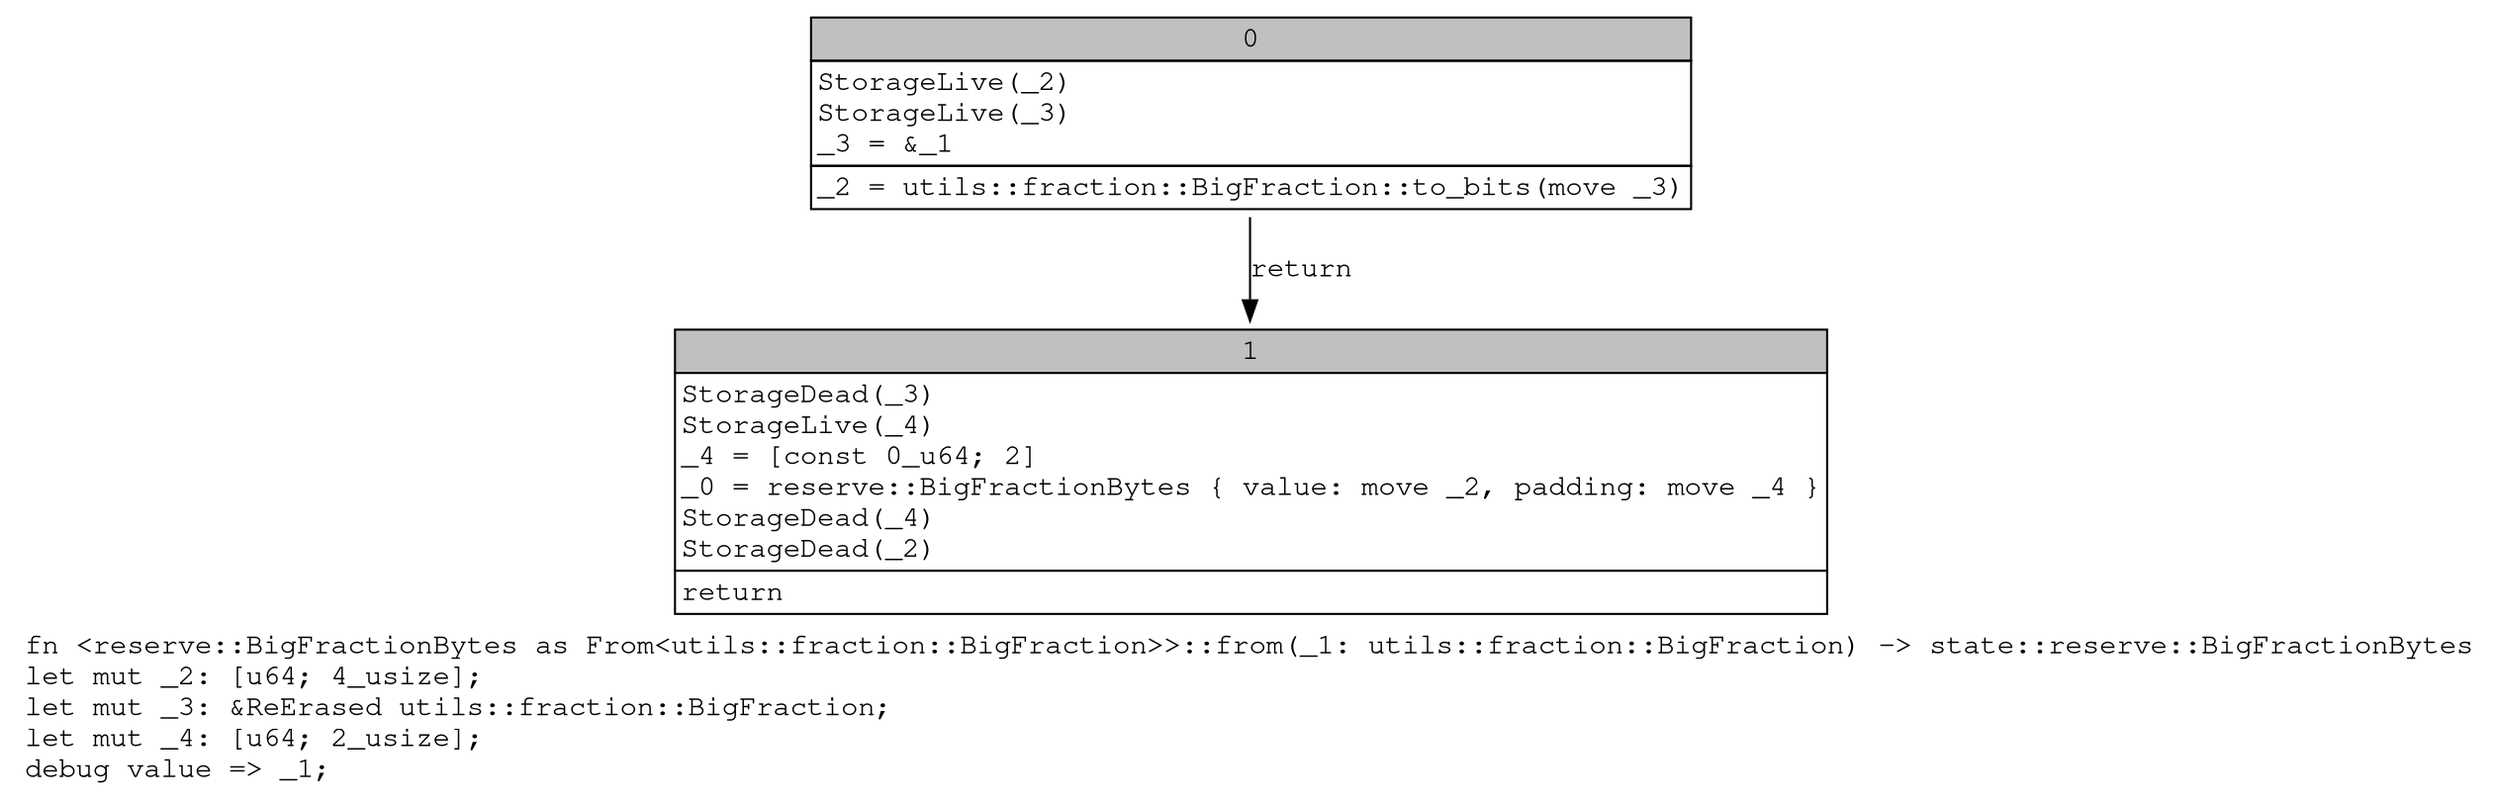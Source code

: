 digraph Mir_0_1864 {
    graph [fontname="Courier, monospace"];
    node [fontname="Courier, monospace"];
    edge [fontname="Courier, monospace"];
    label=<fn &lt;reserve::BigFractionBytes as From&lt;utils::fraction::BigFraction&gt;&gt;::from(_1: utils::fraction::BigFraction) -&gt; state::reserve::BigFractionBytes<br align="left"/>let mut _2: [u64; 4_usize];<br align="left"/>let mut _3: &amp;ReErased utils::fraction::BigFraction;<br align="left"/>let mut _4: [u64; 2_usize];<br align="left"/>debug value =&gt; _1;<br align="left"/>>;
    bb0__0_1864 [shape="none", label=<<table border="0" cellborder="1" cellspacing="0"><tr><td bgcolor="gray" align="center" colspan="1">0</td></tr><tr><td align="left" balign="left">StorageLive(_2)<br/>StorageLive(_3)<br/>_3 = &amp;_1<br/></td></tr><tr><td align="left">_2 = utils::fraction::BigFraction::to_bits(move _3)</td></tr></table>>];
    bb1__0_1864 [shape="none", label=<<table border="0" cellborder="1" cellspacing="0"><tr><td bgcolor="gray" align="center" colspan="1">1</td></tr><tr><td align="left" balign="left">StorageDead(_3)<br/>StorageLive(_4)<br/>_4 = [const 0_u64; 2]<br/>_0 = reserve::BigFractionBytes { value: move _2, padding: move _4 }<br/>StorageDead(_4)<br/>StorageDead(_2)<br/></td></tr><tr><td align="left">return</td></tr></table>>];
    bb0__0_1864 -> bb1__0_1864 [label="return"];
}
